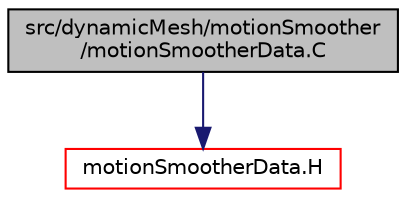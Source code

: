 digraph "src/dynamicMesh/motionSmoother/motionSmootherData.C"
{
  bgcolor="transparent";
  edge [fontname="Helvetica",fontsize="10",labelfontname="Helvetica",labelfontsize="10"];
  node [fontname="Helvetica",fontsize="10",shape=record];
  Node1 [label="src/dynamicMesh/motionSmoother\l/motionSmootherData.C",height=0.2,width=0.4,color="black", fillcolor="grey75", style="filled", fontcolor="black"];
  Node1 -> Node2 [color="midnightblue",fontsize="10",style="solid",fontname="Helvetica"];
  Node2 [label="motionSmootherData.H",height=0.2,width=0.4,color="red",URL="$a04966.html"];
}
